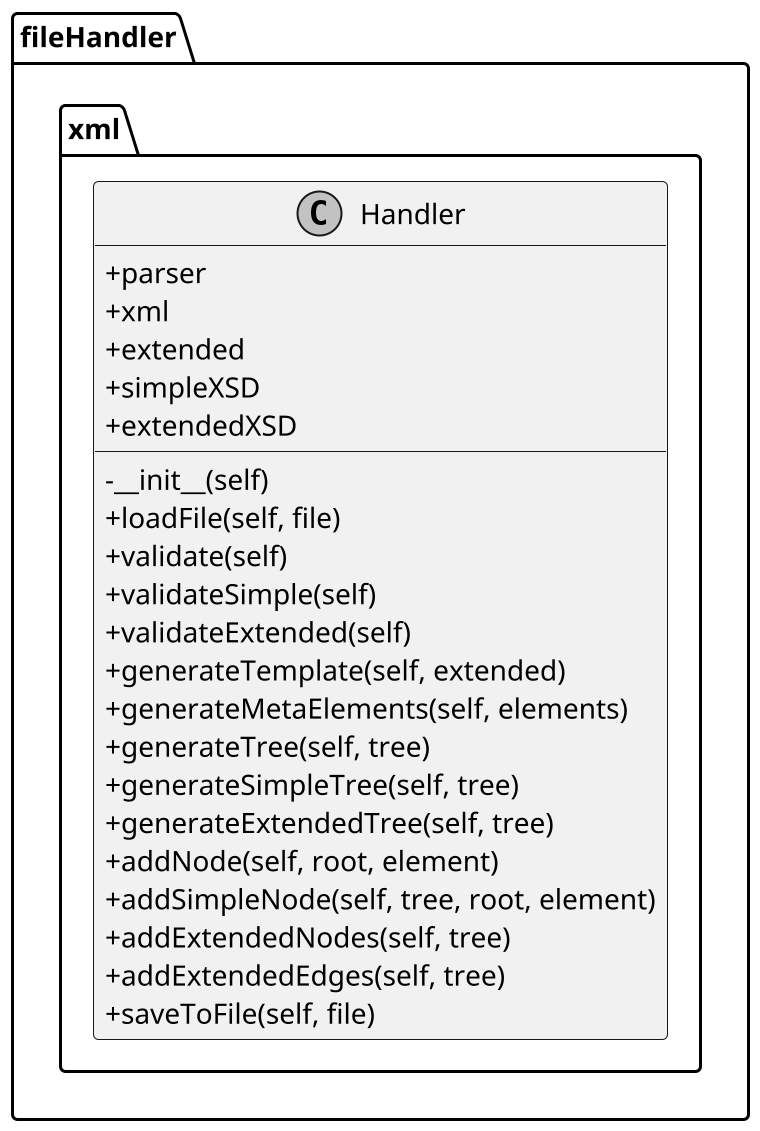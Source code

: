 @startuml
skinparam monochrome true
skinparam classAttributeIconSize 0
scale 2

namespace fileHandler {
  namespace xml {
    class Handler {
      +parser
      +xml
      +extended
      +simpleXSD
      +extendedXSD
      -__init__(self)
      +loadFile(self, file)
      +validate(self)
      +validateSimple(self)
      +validateExtended(self)
      +generateTemplate(self, extended)
      +generateMetaElements(self, elements)
      +generateTree(self, tree)
      +generateSimpleTree(self, tree)
      +generateExtendedTree(self, tree)
      +addNode(self, root, element)
      +addSimpleNode(self, tree, root, element)
      +addExtendedNodes(self, tree)
      +addExtendedEdges(self, tree)
      +saveToFile(self, file)
    }

  }
}
@enduml
